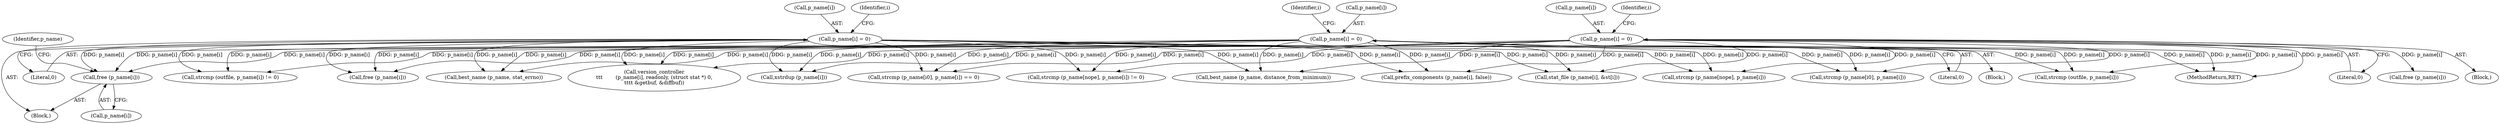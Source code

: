 digraph "0_savannah_17953b5893f7c9835f0dd2a704ba04e0371d2cbd_0@API" {
"1000833" [label="(Call,free (p_name[i]))"];
"1000837" [label="(Call,p_name[i] = 0)"];
"1000780" [label="(Call,p_name[i] = 0)"];
"1000183" [label="(Call,p_name[i] = 0)"];
"1000178" [label="(Block,)"];
"1000780" [label="(Call,p_name[i] = 0)"];
"1000774" [label="(Identifier,i)"];
"1002098" [label="(Call,xstrdup (p_name[i]))"];
"1001862" [label="(Call,version_controller\n\t\t\t        (p_name[i], readonly, (struct stat *) 0,\n\t\t\t\t &getbuf, &diffbuf))"];
"1001757" [label="(Call,stat_file (p_name[i], &st[i]))"];
"1000187" [label="(Literal,0)"];
"1002004" [label="(Call,prefix_components (p_name[i], false))"];
"1000834" [label="(Call,p_name[i])"];
"1001723" [label="(Call,strcmp (p_name[i0], p_name[i]))"];
"1000179" [label="(Call,free (p_name[i]))"];
"1001838" [label="(Call,strcmp (outfile, p_name[i]) != 0)"];
"1001850" [label="(Call,strcmp (p_name[nope], p_name[i]) != 0)"];
"1000841" [label="(Literal,0)"];
"1000838" [label="(Call,p_name[i])"];
"1000784" [label="(Literal,0)"];
"1001722" [label="(Call,strcmp (p_name[i0], p_name[i]) == 0)"];
"1000184" [label="(Call,p_name[i])"];
"1000831" [label="(Identifier,i)"];
"1000776" [label="(Call,free (p_name[i]))"];
"1000832" [label="(Block,)"];
"1001839" [label="(Call,strcmp (outfile, p_name[i]))"];
"1000833" [label="(Call,free (p_name[i]))"];
"1001802" [label="(Call,best_name (p_name, stat_errno))"];
"1000839" [label="(Identifier,p_name)"];
"1001851" [label="(Call,strcmp (p_name[nope], p_name[i]))"];
"1002119" [label="(MethodReturn,RET)"];
"1000173" [label="(Identifier,i)"];
"1002049" [label="(Call,best_name (p_name, distance_from_minimum))"];
"1000781" [label="(Call,p_name[i])"];
"1000183" [label="(Call,p_name[i] = 0)"];
"1000837" [label="(Call,p_name[i] = 0)"];
"1000775" [label="(Block,)"];
"1000833" -> "1000832"  [label="AST: "];
"1000833" -> "1000834"  [label="CFG: "];
"1000834" -> "1000833"  [label="AST: "];
"1000839" -> "1000833"  [label="CFG: "];
"1000837" -> "1000833"  [label="DDG: p_name[i]"];
"1000780" -> "1000833"  [label="DDG: p_name[i]"];
"1000183" -> "1000833"  [label="DDG: p_name[i]"];
"1000837" -> "1000832"  [label="AST: "];
"1000837" -> "1000841"  [label="CFG: "];
"1000838" -> "1000837"  [label="AST: "];
"1000841" -> "1000837"  [label="AST: "];
"1000831" -> "1000837"  [label="CFG: "];
"1000837" -> "1002119"  [label="DDG: p_name[i]"];
"1000837" -> "1000776"  [label="DDG: p_name[i]"];
"1000837" -> "1001722"  [label="DDG: p_name[i]"];
"1000837" -> "1001723"  [label="DDG: p_name[i]"];
"1000837" -> "1001757"  [label="DDG: p_name[i]"];
"1000837" -> "1001802"  [label="DDG: p_name[i]"];
"1000837" -> "1001838"  [label="DDG: p_name[i]"];
"1000837" -> "1001839"  [label="DDG: p_name[i]"];
"1000837" -> "1001850"  [label="DDG: p_name[i]"];
"1000837" -> "1001851"  [label="DDG: p_name[i]"];
"1000837" -> "1001862"  [label="DDG: p_name[i]"];
"1000837" -> "1002004"  [label="DDG: p_name[i]"];
"1000837" -> "1002049"  [label="DDG: p_name[i]"];
"1000837" -> "1002098"  [label="DDG: p_name[i]"];
"1000780" -> "1000775"  [label="AST: "];
"1000780" -> "1000784"  [label="CFG: "];
"1000781" -> "1000780"  [label="AST: "];
"1000784" -> "1000780"  [label="AST: "];
"1000774" -> "1000780"  [label="CFG: "];
"1000780" -> "1002119"  [label="DDG: p_name[i]"];
"1000780" -> "1000776"  [label="DDG: p_name[i]"];
"1000780" -> "1001722"  [label="DDG: p_name[i]"];
"1000780" -> "1001723"  [label="DDG: p_name[i]"];
"1000780" -> "1001757"  [label="DDG: p_name[i]"];
"1000780" -> "1001802"  [label="DDG: p_name[i]"];
"1000780" -> "1001838"  [label="DDG: p_name[i]"];
"1000780" -> "1001839"  [label="DDG: p_name[i]"];
"1000780" -> "1001850"  [label="DDG: p_name[i]"];
"1000780" -> "1001851"  [label="DDG: p_name[i]"];
"1000780" -> "1001862"  [label="DDG: p_name[i]"];
"1000780" -> "1002004"  [label="DDG: p_name[i]"];
"1000780" -> "1002049"  [label="DDG: p_name[i]"];
"1000780" -> "1002098"  [label="DDG: p_name[i]"];
"1000183" -> "1000178"  [label="AST: "];
"1000183" -> "1000187"  [label="CFG: "];
"1000184" -> "1000183"  [label="AST: "];
"1000187" -> "1000183"  [label="AST: "];
"1000173" -> "1000183"  [label="CFG: "];
"1000183" -> "1002119"  [label="DDG: p_name[i]"];
"1000183" -> "1000179"  [label="DDG: p_name[i]"];
"1000183" -> "1000776"  [label="DDG: p_name[i]"];
"1000183" -> "1001722"  [label="DDG: p_name[i]"];
"1000183" -> "1001723"  [label="DDG: p_name[i]"];
"1000183" -> "1001757"  [label="DDG: p_name[i]"];
"1000183" -> "1001802"  [label="DDG: p_name[i]"];
"1000183" -> "1001838"  [label="DDG: p_name[i]"];
"1000183" -> "1001839"  [label="DDG: p_name[i]"];
"1000183" -> "1001850"  [label="DDG: p_name[i]"];
"1000183" -> "1001851"  [label="DDG: p_name[i]"];
"1000183" -> "1001862"  [label="DDG: p_name[i]"];
"1000183" -> "1002004"  [label="DDG: p_name[i]"];
"1000183" -> "1002049"  [label="DDG: p_name[i]"];
"1000183" -> "1002098"  [label="DDG: p_name[i]"];
}
